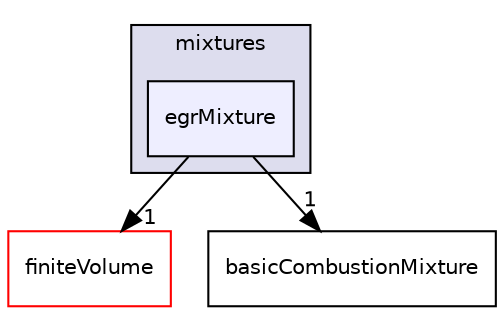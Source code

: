digraph "src/thermophysicalModels/reactionThermo/mixtures/egrMixture" {
  bgcolor=transparent;
  compound=true
  node [ fontsize="10", fontname="Helvetica"];
  edge [ labelfontsize="10", labelfontname="Helvetica"];
  subgraph clusterdir_4c3899116fa10d6c6748b991d6c665d1 {
    graph [ bgcolor="#ddddee", pencolor="black", label="mixtures" fontname="Helvetica", fontsize="10", URL="dir_4c3899116fa10d6c6748b991d6c665d1.html"]
  dir_2374790e2b96731a62dbad823312fc23 [shape=box, label="egrMixture", style="filled", fillcolor="#eeeeff", pencolor="black", URL="dir_2374790e2b96731a62dbad823312fc23.html"];
  }
  dir_9bd15774b555cf7259a6fa18f99fe99b [shape=box label="finiteVolume" color="red" URL="dir_9bd15774b555cf7259a6fa18f99fe99b.html"];
  dir_304be2c3c3e20d27db4225b2b34f5ead [shape=box label="basicCombustionMixture" URL="dir_304be2c3c3e20d27db4225b2b34f5ead.html"];
  dir_2374790e2b96731a62dbad823312fc23->dir_9bd15774b555cf7259a6fa18f99fe99b [headlabel="1", labeldistance=1.5 headhref="dir_002835_000894.html"];
  dir_2374790e2b96731a62dbad823312fc23->dir_304be2c3c3e20d27db4225b2b34f5ead [headlabel="1", labeldistance=1.5 headhref="dir_002835_002832.html"];
}
